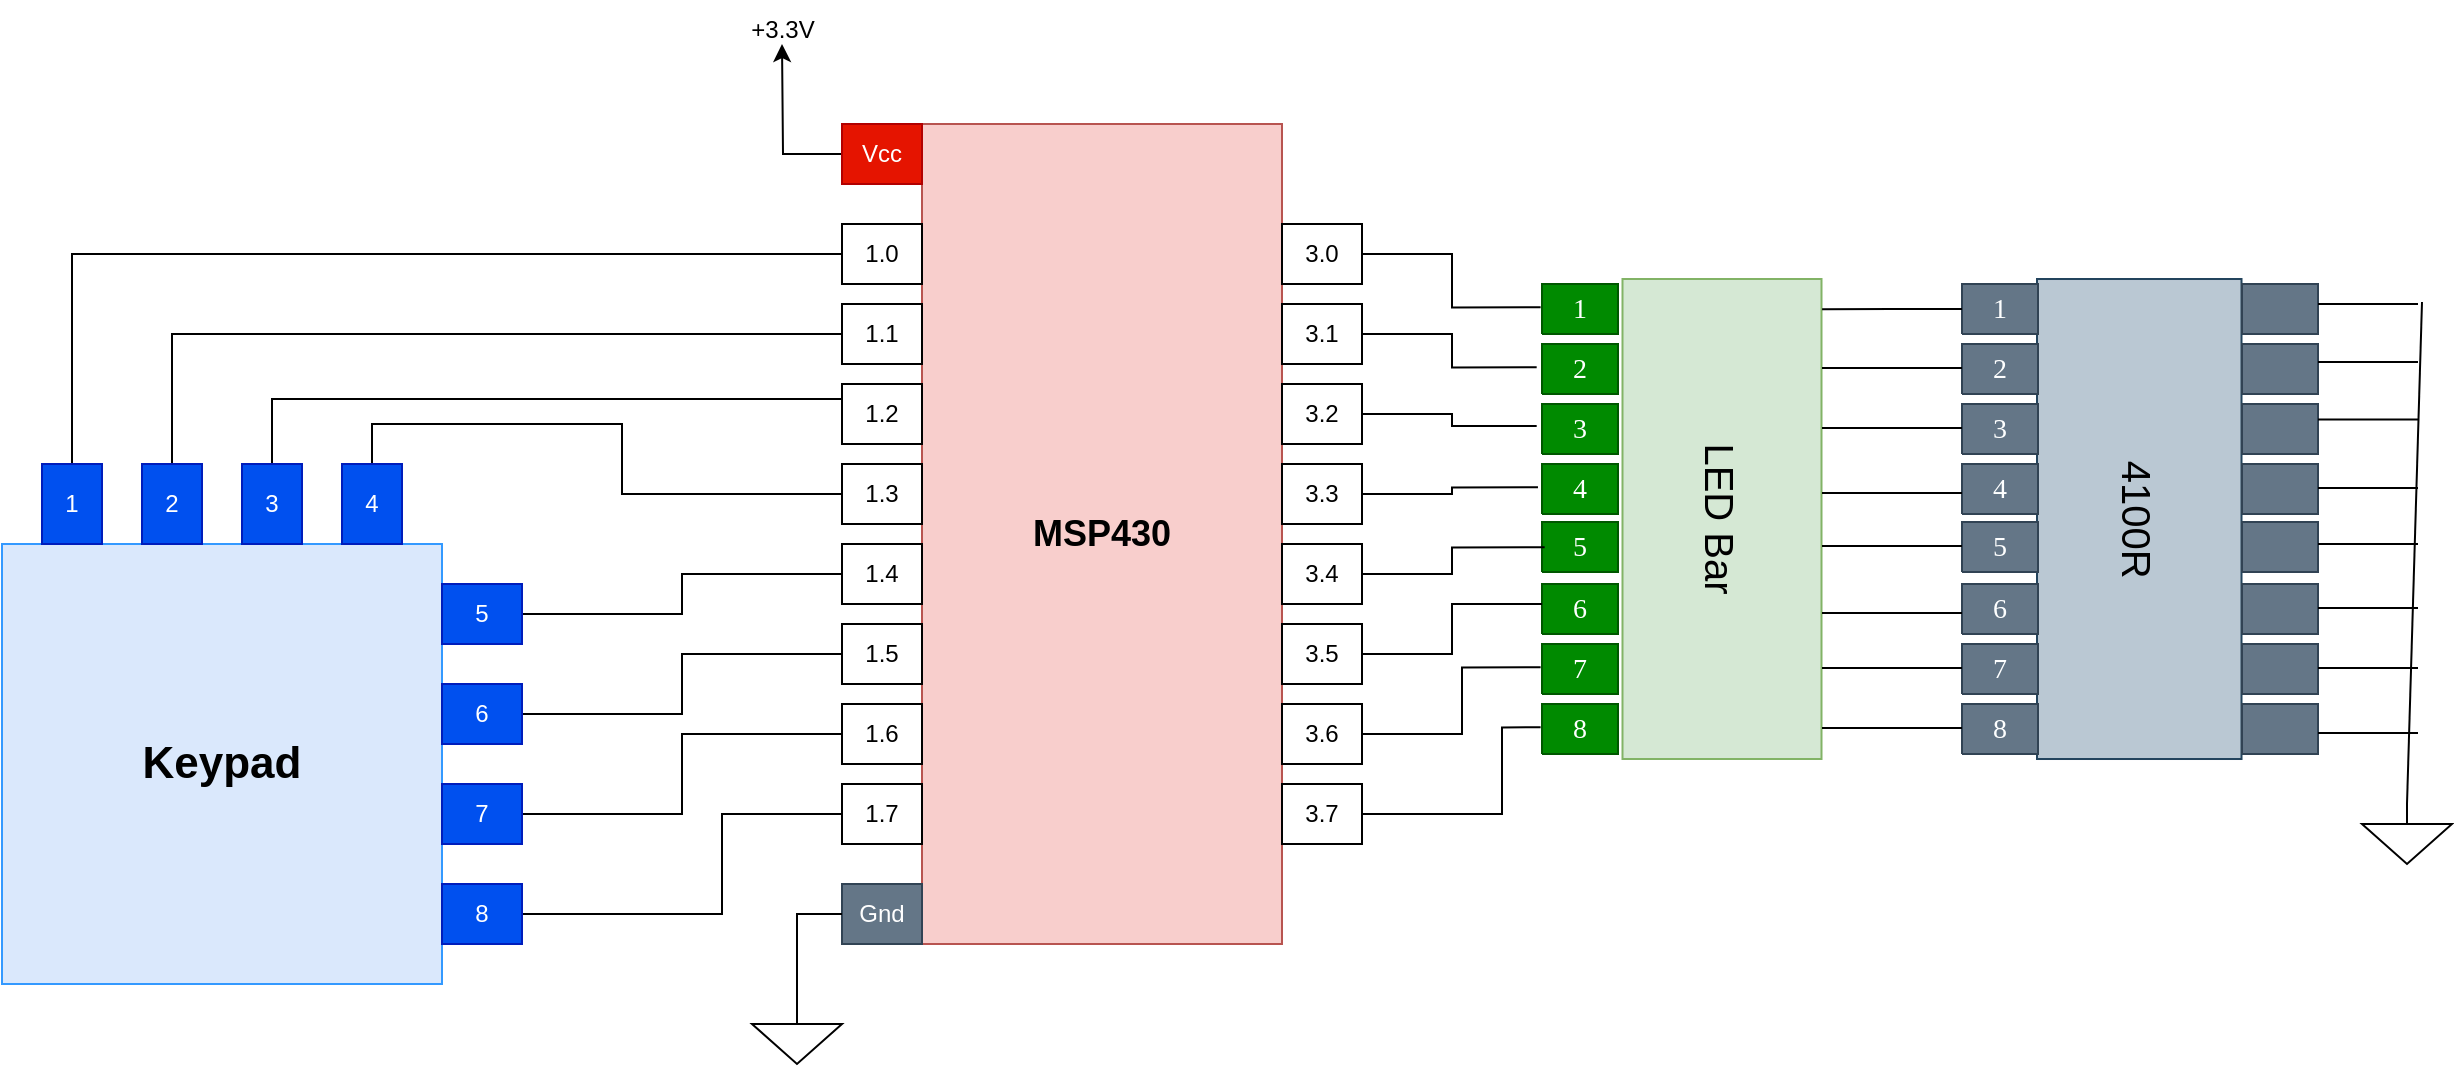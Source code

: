<mxfile version="26.0.9">
  <diagram name="Page-1" id="QamAfJmawHwSrFdFoYTq">
    <mxGraphModel dx="1344" dy="920" grid="1" gridSize="10" guides="1" tooltips="1" connect="1" arrows="1" fold="1" page="1" pageScale="1" pageWidth="850" pageHeight="1100" math="0" shadow="0">
      <root>
        <mxCell id="0" />
        <mxCell id="1" parent="0" />
        <mxCell id="JImb8V-sqcwgQgTmcxid-1" value="&lt;font style=&quot;font-size: 22px;&quot;&gt;&lt;b style=&quot;&quot;&gt;Keypad&lt;/b&gt;&lt;/font&gt;" style="whiteSpace=wrap;html=1;aspect=fixed;fillColor=#dae8fc;strokeColor=#3399FF;" vertex="1" parent="1">
          <mxGeometry x="150" y="360" width="220" height="220" as="geometry" />
        </mxCell>
        <mxCell id="JImb8V-sqcwgQgTmcxid-30" style="edgeStyle=orthogonalEdgeStyle;rounded=0;orthogonalLoop=1;jettySize=auto;html=1;exitX=1;exitY=0.5;exitDx=0;exitDy=0;entryX=0;entryY=0.5;entryDx=0;entryDy=0;endArrow=none;startFill=0;" edge="1" parent="1" source="JImb8V-sqcwgQgTmcxid-2" target="JImb8V-sqcwgQgTmcxid-15">
          <mxGeometry relative="1" as="geometry" />
        </mxCell>
        <mxCell id="JImb8V-sqcwgQgTmcxid-2" value="5" style="rounded=0;whiteSpace=wrap;html=1;fillColor=#0050ef;fontColor=#ffffff;strokeColor=#001DBC;" vertex="1" parent="1">
          <mxGeometry x="370" y="380" width="40" height="30" as="geometry" />
        </mxCell>
        <mxCell id="JImb8V-sqcwgQgTmcxid-31" style="edgeStyle=orthogonalEdgeStyle;rounded=0;orthogonalLoop=1;jettySize=auto;html=1;exitX=1;exitY=0.5;exitDx=0;exitDy=0;entryX=0;entryY=0.5;entryDx=0;entryDy=0;endArrow=none;startFill=0;" edge="1" parent="1" source="JImb8V-sqcwgQgTmcxid-3" target="JImb8V-sqcwgQgTmcxid-22">
          <mxGeometry relative="1" as="geometry" />
        </mxCell>
        <mxCell id="JImb8V-sqcwgQgTmcxid-3" value="6" style="rounded=0;whiteSpace=wrap;html=1;fillColor=#0050ef;fontColor=#ffffff;strokeColor=#001DBC;" vertex="1" parent="1">
          <mxGeometry x="370" y="430" width="40" height="30" as="geometry" />
        </mxCell>
        <mxCell id="JImb8V-sqcwgQgTmcxid-28" style="edgeStyle=orthogonalEdgeStyle;rounded=0;orthogonalLoop=1;jettySize=auto;html=1;exitX=0;exitY=0.5;exitDx=0;exitDy=0;entryX=0;entryY=0.5;entryDx=0;entryDy=0;endArrow=none;startFill=0;" edge="1" parent="1" source="JImb8V-sqcwgQgTmcxid-4" target="JImb8V-sqcwgQgTmcxid-16">
          <mxGeometry relative="1" as="geometry" />
        </mxCell>
        <mxCell id="JImb8V-sqcwgQgTmcxid-4" value="4" style="rounded=0;whiteSpace=wrap;html=1;direction=south;fillColor=#0050ef;fontColor=#ffffff;strokeColor=#001DBC;" vertex="1" parent="1">
          <mxGeometry x="320" y="320" width="30" height="40" as="geometry" />
        </mxCell>
        <mxCell id="JImb8V-sqcwgQgTmcxid-32" style="edgeStyle=orthogonalEdgeStyle;rounded=0;orthogonalLoop=1;jettySize=auto;html=1;exitX=1;exitY=0.5;exitDx=0;exitDy=0;entryX=0;entryY=0.5;entryDx=0;entryDy=0;endArrow=none;startFill=0;" edge="1" parent="1" source="JImb8V-sqcwgQgTmcxid-5" target="JImb8V-sqcwgQgTmcxid-21">
          <mxGeometry relative="1" as="geometry" />
        </mxCell>
        <mxCell id="JImb8V-sqcwgQgTmcxid-5" value="7" style="rounded=0;whiteSpace=wrap;html=1;fillColor=#0050ef;fontColor=#ffffff;strokeColor=#001DBC;" vertex="1" parent="1">
          <mxGeometry x="370" y="480" width="40" height="30" as="geometry" />
        </mxCell>
        <mxCell id="JImb8V-sqcwgQgTmcxid-33" style="edgeStyle=orthogonalEdgeStyle;rounded=0;orthogonalLoop=1;jettySize=auto;html=1;exitX=1;exitY=0.5;exitDx=0;exitDy=0;entryX=0;entryY=0.5;entryDx=0;entryDy=0;endArrow=none;startFill=0;" edge="1" parent="1" source="JImb8V-sqcwgQgTmcxid-6" target="JImb8V-sqcwgQgTmcxid-23">
          <mxGeometry relative="1" as="geometry">
            <Array as="points">
              <mxPoint x="510" y="545" />
              <mxPoint x="510" y="495" />
            </Array>
          </mxGeometry>
        </mxCell>
        <mxCell id="JImb8V-sqcwgQgTmcxid-6" value="8" style="rounded=0;whiteSpace=wrap;html=1;fillColor=#0050ef;fontColor=#ffffff;strokeColor=#001DBC;" vertex="1" parent="1">
          <mxGeometry x="370" y="530" width="40" height="30" as="geometry" />
        </mxCell>
        <mxCell id="JImb8V-sqcwgQgTmcxid-27" style="edgeStyle=orthogonalEdgeStyle;rounded=0;orthogonalLoop=1;jettySize=auto;html=1;exitX=0;exitY=0.5;exitDx=0;exitDy=0;entryX=0;entryY=0.25;entryDx=0;entryDy=0;endArrow=none;startFill=0;" edge="1" parent="1" source="JImb8V-sqcwgQgTmcxid-7" target="JImb8V-sqcwgQgTmcxid-17">
          <mxGeometry relative="1" as="geometry" />
        </mxCell>
        <mxCell id="JImb8V-sqcwgQgTmcxid-7" value="3" style="rounded=0;whiteSpace=wrap;html=1;direction=south;fillColor=#0050ef;fontColor=#ffffff;strokeColor=#001DBC;" vertex="1" parent="1">
          <mxGeometry x="270" y="320" width="30" height="40" as="geometry" />
        </mxCell>
        <mxCell id="JImb8V-sqcwgQgTmcxid-26" style="edgeStyle=orthogonalEdgeStyle;rounded=0;orthogonalLoop=1;jettySize=auto;html=1;exitX=0;exitY=0.5;exitDx=0;exitDy=0;entryX=0;entryY=0.5;entryDx=0;entryDy=0;endArrow=none;startFill=0;" edge="1" parent="1" source="JImb8V-sqcwgQgTmcxid-8" target="JImb8V-sqcwgQgTmcxid-18">
          <mxGeometry relative="1" as="geometry" />
        </mxCell>
        <mxCell id="JImb8V-sqcwgQgTmcxid-8" value="2" style="rounded=0;whiteSpace=wrap;html=1;direction=south;fillColor=#0050ef;fontColor=#ffffff;strokeColor=#001DBC;" vertex="1" parent="1">
          <mxGeometry x="220" y="320" width="30" height="40" as="geometry" />
        </mxCell>
        <mxCell id="JImb8V-sqcwgQgTmcxid-29" style="edgeStyle=orthogonalEdgeStyle;rounded=0;orthogonalLoop=1;jettySize=auto;html=1;exitX=0;exitY=0.5;exitDx=0;exitDy=0;entryX=0;entryY=0.5;entryDx=0;entryDy=0;endArrow=none;startFill=0;" edge="1" parent="1" source="JImb8V-sqcwgQgTmcxid-9" target="JImb8V-sqcwgQgTmcxid-19">
          <mxGeometry relative="1" as="geometry" />
        </mxCell>
        <mxCell id="JImb8V-sqcwgQgTmcxid-9" value="1" style="rounded=0;whiteSpace=wrap;html=1;direction=south;fillColor=#0050ef;fontColor=#ffffff;strokeColor=#001DBC;" vertex="1" parent="1">
          <mxGeometry x="170" y="320" width="30" height="40" as="geometry" />
        </mxCell>
        <mxCell id="JImb8V-sqcwgQgTmcxid-13" value="&lt;font style=&quot;font-size: 18px;&quot;&gt;&lt;b&gt;MSP430&lt;/b&gt;&lt;/font&gt;" style="rounded=0;whiteSpace=wrap;html=1;fillColor=#f8cecc;strokeColor=#b85450;" vertex="1" parent="1">
          <mxGeometry x="610" y="150" width="180" height="410" as="geometry" />
        </mxCell>
        <mxCell id="JImb8V-sqcwgQgTmcxid-36" style="edgeStyle=orthogonalEdgeStyle;rounded=0;orthogonalLoop=1;jettySize=auto;html=1;exitX=0;exitY=0.5;exitDx=0;exitDy=0;" edge="1" parent="1" source="JImb8V-sqcwgQgTmcxid-14">
          <mxGeometry relative="1" as="geometry">
            <mxPoint x="540" y="110" as="targetPoint" />
          </mxGeometry>
        </mxCell>
        <mxCell id="JImb8V-sqcwgQgTmcxid-14" value="Vcc" style="rounded=0;whiteSpace=wrap;html=1;strokeColor=#B20000;fillColor=#e51400;fontColor=#ffffff;" vertex="1" parent="1">
          <mxGeometry x="570" y="150" width="40" height="30" as="geometry" />
        </mxCell>
        <mxCell id="JImb8V-sqcwgQgTmcxid-15" value="1.4" style="rounded=0;whiteSpace=wrap;html=1;" vertex="1" parent="1">
          <mxGeometry x="570" y="360" width="40" height="30" as="geometry" />
        </mxCell>
        <mxCell id="JImb8V-sqcwgQgTmcxid-16" value="1.3" style="rounded=0;whiteSpace=wrap;html=1;" vertex="1" parent="1">
          <mxGeometry x="570" y="320" width="40" height="30" as="geometry" />
        </mxCell>
        <mxCell id="JImb8V-sqcwgQgTmcxid-17" value="1.2" style="rounded=0;whiteSpace=wrap;html=1;" vertex="1" parent="1">
          <mxGeometry x="570" y="280" width="40" height="30" as="geometry" />
        </mxCell>
        <mxCell id="JImb8V-sqcwgQgTmcxid-18" value="1.1" style="rounded=0;whiteSpace=wrap;html=1;" vertex="1" parent="1">
          <mxGeometry x="570" y="240" width="40" height="30" as="geometry" />
        </mxCell>
        <mxCell id="JImb8V-sqcwgQgTmcxid-19" value="1.0" style="rounded=0;whiteSpace=wrap;html=1;" vertex="1" parent="1">
          <mxGeometry x="570" y="200" width="40" height="30" as="geometry" />
        </mxCell>
        <mxCell id="JImb8V-sqcwgQgTmcxid-21" value="1.6" style="rounded=0;whiteSpace=wrap;html=1;" vertex="1" parent="1">
          <mxGeometry x="570" y="440" width="40" height="30" as="geometry" />
        </mxCell>
        <mxCell id="JImb8V-sqcwgQgTmcxid-22" value="1.5" style="rounded=0;whiteSpace=wrap;html=1;" vertex="1" parent="1">
          <mxGeometry x="570" y="400" width="40" height="30" as="geometry" />
        </mxCell>
        <mxCell id="JImb8V-sqcwgQgTmcxid-23" value="1.7" style="rounded=0;whiteSpace=wrap;html=1;" vertex="1" parent="1">
          <mxGeometry x="570" y="480" width="40" height="30" as="geometry" />
        </mxCell>
        <mxCell id="JImb8V-sqcwgQgTmcxid-24" value="Gnd" style="rounded=0;whiteSpace=wrap;html=1;fillColor=#647687;fontColor=#ffffff;strokeColor=#314354;" vertex="1" parent="1">
          <mxGeometry x="570" y="530" width="40" height="30" as="geometry" />
        </mxCell>
        <mxCell id="JImb8V-sqcwgQgTmcxid-35" style="edgeStyle=orthogonalEdgeStyle;rounded=0;orthogonalLoop=1;jettySize=auto;html=1;exitX=0.5;exitY=0;exitDx=0;exitDy=0;exitPerimeter=0;entryX=0;entryY=0.5;entryDx=0;entryDy=0;endArrow=none;startFill=0;" edge="1" parent="1" source="JImb8V-sqcwgQgTmcxid-34" target="JImb8V-sqcwgQgTmcxid-24">
          <mxGeometry relative="1" as="geometry" />
        </mxCell>
        <mxCell id="JImb8V-sqcwgQgTmcxid-34" value="" style="pointerEvents=1;verticalLabelPosition=bottom;shadow=0;dashed=0;align=center;html=1;verticalAlign=top;shape=mxgraph.electrical.signal_sources.signal_ground;" vertex="1" parent="1">
          <mxGeometry x="525" y="590" width="45" height="30" as="geometry" />
        </mxCell>
        <mxCell id="JImb8V-sqcwgQgTmcxid-37" value="+3.3V" style="text;html=1;align=center;verticalAlign=middle;resizable=0;points=[];autosize=1;strokeColor=none;fillColor=none;" vertex="1" parent="1">
          <mxGeometry x="510" y="88" width="60" height="30" as="geometry" />
        </mxCell>
        <mxCell id="JImb8V-sqcwgQgTmcxid-44" value="3.7" style="rounded=0;whiteSpace=wrap;html=1;" vertex="1" parent="1">
          <mxGeometry x="790" y="480" width="40" height="30" as="geometry" />
        </mxCell>
        <mxCell id="JImb8V-sqcwgQgTmcxid-45" value="3.6" style="rounded=0;whiteSpace=wrap;html=1;" vertex="1" parent="1">
          <mxGeometry x="790" y="440" width="40" height="30" as="geometry" />
        </mxCell>
        <mxCell id="JImb8V-sqcwgQgTmcxid-46" value="3.5" style="rounded=0;whiteSpace=wrap;html=1;" vertex="1" parent="1">
          <mxGeometry x="790" y="400" width="40" height="30" as="geometry" />
        </mxCell>
        <mxCell id="JImb8V-sqcwgQgTmcxid-47" value="3.4" style="rounded=0;whiteSpace=wrap;html=1;" vertex="1" parent="1">
          <mxGeometry x="790" y="360" width="40" height="30" as="geometry" />
        </mxCell>
        <mxCell id="JImb8V-sqcwgQgTmcxid-48" value="3.3" style="rounded=0;whiteSpace=wrap;html=1;" vertex="1" parent="1">
          <mxGeometry x="790" y="320" width="40" height="30" as="geometry" />
        </mxCell>
        <mxCell id="JImb8V-sqcwgQgTmcxid-49" value="3.2" style="rounded=0;whiteSpace=wrap;html=1;" vertex="1" parent="1">
          <mxGeometry x="790" y="280" width="40" height="30" as="geometry" />
        </mxCell>
        <mxCell id="JImb8V-sqcwgQgTmcxid-50" value="3.1" style="rounded=0;whiteSpace=wrap;html=1;" vertex="1" parent="1">
          <mxGeometry x="790" y="240" width="40" height="30" as="geometry" />
        </mxCell>
        <mxCell id="JImb8V-sqcwgQgTmcxid-51" value="3.0" style="rounded=0;whiteSpace=wrap;html=1;" vertex="1" parent="1">
          <mxGeometry x="790" y="200" width="40" height="30" as="geometry" />
        </mxCell>
        <mxCell id="JImb8V-sqcwgQgTmcxid-53" value="&lt;font style=&quot;font-size: 20px&quot;&gt;LED Bar&lt;/font&gt;" style="rounded=0;whiteSpace=wrap;html=1;rotation=90;fillColor=#d5e8d4;strokeColor=#82b366;" vertex="1" parent="1">
          <mxGeometry x="890" y="297.75" width="240" height="99.5" as="geometry" />
        </mxCell>
        <mxCell id="JImb8V-sqcwgQgTmcxid-54" value="&lt;font style=&quot;font-size: 14px ; font-family: &amp;#34;calibri&amp;#34; ; color: #feffff ; direction: ltr ; letter-spacing: 0px ; line-height: 120% ; opacity: 1&quot;&gt;1&lt;br&gt;&lt;/font&gt;" style="verticalAlign=middle;align=center;vsdxID=5;fillColor=#008a00;shape=stencil(nZBLDoAgDERP0z3SIyjew0SURgSD+Lu9kMZoXLhwN9O+tukAlrNpJg1SzDH4QW/URgNYgZTkjA4UkwJUgGXng+6DX1zLfmoymdXo17xh5zmRJ6Q42BWCfc2oJfdAr+Yv+AP9Cb7OJ3H/2JG1HNGz/84klThPVCc=);strokeColor=#005700;labelBackgroundColor=none;rounded=0;html=1;whiteSpace=wrap;fontColor=#ffffff;" vertex="1" parent="1">
          <mxGeometry x="920" y="230" width="38" height="25" as="geometry" />
        </mxCell>
        <mxCell id="JImb8V-sqcwgQgTmcxid-55" value="&lt;font style=&quot;font-size: 14px ; font-family: &amp;#34;calibri&amp;#34; ; color: #feffff ; direction: ltr ; letter-spacing: 0px ; line-height: 120% ; opacity: 1&quot;&gt;2&lt;br&gt;&lt;/font&gt;" style="verticalAlign=middle;align=center;vsdxID=8;fillColor=#008a00;shape=stencil(nZBLDoAgDERP0z3SIyjew0SURgSD+Lu9kMZoXLhwN9O+tukAlrNpJg1SzDH4QW/URgNYgZTkjA4UkwJUgGXng+6DX1zLfmoymdXo17xh5zmRJ6Q42BWCfc2oJfdAr+Yv+AP9Cb7OJ3H/2JG1HNGz/84klThPVCc=);strokeColor=#005700;labelBackgroundColor=none;rounded=0;html=1;whiteSpace=wrap;fontColor=#ffffff;" vertex="1" parent="1">
          <mxGeometry x="920" y="260" width="38" height="25" as="geometry" />
        </mxCell>
        <mxCell id="JImb8V-sqcwgQgTmcxid-56" value="&lt;font style=&quot;font-size: 14px ; font-family: &amp;#34;calibri&amp;#34; ; color: #feffff ; direction: ltr ; letter-spacing: 0px ; line-height: 120% ; opacity: 1&quot;&gt;3&lt;br&gt;&lt;/font&gt;" style="verticalAlign=middle;align=center;vsdxID=8;fillColor=#008a00;shape=stencil(nZBLDoAgDERP0z3SIyjew0SURgSD+Lu9kMZoXLhwN9O+tukAlrNpJg1SzDH4QW/URgNYgZTkjA4UkwJUgGXng+6DX1zLfmoymdXo17xh5zmRJ6Q42BWCfc2oJfdAr+Yv+AP9Cb7OJ3H/2JG1HNGz/84klThPVCc=);strokeColor=#005700;labelBackgroundColor=none;rounded=0;html=1;whiteSpace=wrap;fontColor=#ffffff;" vertex="1" parent="1">
          <mxGeometry x="920" y="290" width="38" height="25" as="geometry" />
        </mxCell>
        <mxCell id="JImb8V-sqcwgQgTmcxid-57" value="&lt;font style=&quot;font-size: 14px ; font-family: &amp;#34;calibri&amp;#34; ; color: #feffff ; direction: ltr ; letter-spacing: 0px ; line-height: 120% ; opacity: 1&quot;&gt;4&lt;br&gt;&lt;/font&gt;" style="verticalAlign=middle;align=center;vsdxID=8;fillColor=#008a00;shape=stencil(nZBLDoAgDERP0z3SIyjew0SURgSD+Lu9kMZoXLhwN9O+tukAlrNpJg1SzDH4QW/URgNYgZTkjA4UkwJUgGXng+6DX1zLfmoymdXo17xh5zmRJ6Q42BWCfc2oJfdAr+Yv+AP9Cb7OJ3H/2JG1HNGz/84klThPVCc=);strokeColor=#005700;labelBackgroundColor=none;rounded=0;html=1;whiteSpace=wrap;fontColor=#ffffff;" vertex="1" parent="1">
          <mxGeometry x="920" y="320" width="38" height="25" as="geometry" />
        </mxCell>
        <mxCell id="JImb8V-sqcwgQgTmcxid-58" value="&lt;font style=&quot;font-size: 14px ; font-family: &amp;#34;calibri&amp;#34; ; color: #feffff ; direction: ltr ; letter-spacing: 0px ; line-height: 120% ; opacity: 1&quot;&gt;5&lt;br&gt;&lt;/font&gt;" style="verticalAlign=middle;align=center;vsdxID=8;fillColor=#008a00;shape=stencil(nZBLDoAgDERP0z3SIyjew0SURgSD+Lu9kMZoXLhwN9O+tukAlrNpJg1SzDH4QW/URgNYgZTkjA4UkwJUgGXng+6DX1zLfmoymdXo17xh5zmRJ6Q42BWCfc2oJfdAr+Yv+AP9Cb7OJ3H/2JG1HNGz/84klThPVCc=);strokeColor=#005700;labelBackgroundColor=none;rounded=0;html=1;whiteSpace=wrap;fontColor=#ffffff;" vertex="1" parent="1">
          <mxGeometry x="920" y="349" width="38" height="25" as="geometry" />
        </mxCell>
        <mxCell id="JImb8V-sqcwgQgTmcxid-59" value="&lt;font style=&quot;font-size: 14px ; font-family: &amp;#34;calibri&amp;#34; ; color: #feffff ; direction: ltr ; letter-spacing: 0px ; line-height: 120% ; opacity: 1&quot;&gt;6&lt;br&gt;&lt;/font&gt;" style="verticalAlign=middle;align=center;vsdxID=8;fillColor=#008a00;shape=stencil(nZBLDoAgDERP0z3SIyjew0SURgSD+Lu9kMZoXLhwN9O+tukAlrNpJg1SzDH4QW/URgNYgZTkjA4UkwJUgGXng+6DX1zLfmoymdXo17xh5zmRJ6Q42BWCfc2oJfdAr+Yv+AP9Cb7OJ3H/2JG1HNGz/84klThPVCc=);strokeColor=#005700;labelBackgroundColor=none;rounded=0;html=1;whiteSpace=wrap;fontColor=#ffffff;" vertex="1" parent="1">
          <mxGeometry x="920" y="380" width="38" height="25" as="geometry" />
        </mxCell>
        <mxCell id="JImb8V-sqcwgQgTmcxid-60" value="&lt;font style=&quot;font-size: 14px ; font-family: &amp;#34;calibri&amp;#34; ; color: #feffff ; direction: ltr ; letter-spacing: 0px ; line-height: 120% ; opacity: 1&quot;&gt;7&lt;br&gt;&lt;/font&gt;" style="verticalAlign=middle;align=center;vsdxID=8;fillColor=#008a00;shape=stencil(nZBLDoAgDERP0z3SIyjew0SURgSD+Lu9kMZoXLhwN9O+tukAlrNpJg1SzDH4QW/URgNYgZTkjA4UkwJUgGXng+6DX1zLfmoymdXo17xh5zmRJ6Q42BWCfc2oJfdAr+Yv+AP9Cb7OJ3H/2JG1HNGz/84klThPVCc=);strokeColor=#005700;labelBackgroundColor=none;rounded=0;html=1;whiteSpace=wrap;fontColor=#ffffff;" vertex="1" parent="1">
          <mxGeometry x="920" y="410" width="38" height="25" as="geometry" />
        </mxCell>
        <mxCell id="JImb8V-sqcwgQgTmcxid-61" value="&lt;font style=&quot;font-size: 14px ; font-family: &amp;#34;calibri&amp;#34; ; color: #feffff ; direction: ltr ; letter-spacing: 0px ; line-height: 120% ; opacity: 1&quot;&gt;8&lt;br&gt;&lt;/font&gt;" style="verticalAlign=middle;align=center;vsdxID=8;fillColor=#008a00;shape=stencil(nZBLDoAgDERP0z3SIyjew0SURgSD+Lu9kMZoXLhwN9O+tukAlrNpJg1SzDH4QW/URgNYgZTkjA4UkwJUgGXng+6DX1zLfmoymdXo17xh5zmRJ6Q42BWCfc2oJfdAr+Yv+AP9Cb7OJ3H/2JG1HNGz/84klThPVCc=);strokeColor=#005700;labelBackgroundColor=none;rounded=0;html=1;whiteSpace=wrap;fontColor=#ffffff;" vertex="1" parent="1">
          <mxGeometry x="920" y="440" width="38" height="25" as="geometry" />
        </mxCell>
        <mxCell id="JImb8V-sqcwgQgTmcxid-62" style="edgeStyle=orthogonalEdgeStyle;rounded=0;orthogonalLoop=1;jettySize=auto;html=1;exitX=1;exitY=0.5;exitDx=0;exitDy=0;entryX=-0.018;entryY=0.467;entryDx=0;entryDy=0;entryPerimeter=0;endArrow=none;startFill=0;" edge="1" parent="1" source="JImb8V-sqcwgQgTmcxid-51" target="JImb8V-sqcwgQgTmcxid-54">
          <mxGeometry relative="1" as="geometry" />
        </mxCell>
        <mxCell id="JImb8V-sqcwgQgTmcxid-63" style="edgeStyle=orthogonalEdgeStyle;rounded=0;orthogonalLoop=1;jettySize=auto;html=1;exitX=1;exitY=0.5;exitDx=0;exitDy=0;entryX=-0.07;entryY=0.467;entryDx=0;entryDy=0;entryPerimeter=0;endArrow=none;startFill=0;" edge="1" parent="1" source="JImb8V-sqcwgQgTmcxid-50" target="JImb8V-sqcwgQgTmcxid-55">
          <mxGeometry relative="1" as="geometry" />
        </mxCell>
        <mxCell id="JImb8V-sqcwgQgTmcxid-64" style="edgeStyle=orthogonalEdgeStyle;rounded=0;orthogonalLoop=1;jettySize=auto;html=1;exitX=1;exitY=0.5;exitDx=0;exitDy=0;entryX=-0.07;entryY=0.44;entryDx=0;entryDy=0;entryPerimeter=0;endArrow=none;startFill=0;" edge="1" parent="1" source="JImb8V-sqcwgQgTmcxid-49" target="JImb8V-sqcwgQgTmcxid-56">
          <mxGeometry relative="1" as="geometry" />
        </mxCell>
        <mxCell id="JImb8V-sqcwgQgTmcxid-65" style="edgeStyle=orthogonalEdgeStyle;rounded=0;orthogonalLoop=1;jettySize=auto;html=1;entryX=-0.053;entryY=0.467;entryDx=0;entryDy=0;entryPerimeter=0;endArrow=none;startFill=0;" edge="1" parent="1" source="JImb8V-sqcwgQgTmcxid-48" target="JImb8V-sqcwgQgTmcxid-57">
          <mxGeometry relative="1" as="geometry" />
        </mxCell>
        <mxCell id="JImb8V-sqcwgQgTmcxid-66" style="edgeStyle=orthogonalEdgeStyle;rounded=0;orthogonalLoop=1;jettySize=auto;html=1;entryX=0.035;entryY=0.507;entryDx=0;entryDy=0;entryPerimeter=0;endArrow=none;startFill=0;" edge="1" parent="1" source="JImb8V-sqcwgQgTmcxid-47" target="JImb8V-sqcwgQgTmcxid-58">
          <mxGeometry relative="1" as="geometry" />
        </mxCell>
        <mxCell id="JImb8V-sqcwgQgTmcxid-67" style="edgeStyle=orthogonalEdgeStyle;rounded=0;orthogonalLoop=1;jettySize=auto;html=1;exitX=1;exitY=0.5;exitDx=0;exitDy=0;entryX=0;entryY=0.4;entryDx=0;entryDy=0;entryPerimeter=0;endArrow=none;startFill=0;" edge="1" parent="1" source="JImb8V-sqcwgQgTmcxid-46" target="JImb8V-sqcwgQgTmcxid-59">
          <mxGeometry relative="1" as="geometry" />
        </mxCell>
        <mxCell id="JImb8V-sqcwgQgTmcxid-68" style="edgeStyle=orthogonalEdgeStyle;rounded=0;orthogonalLoop=1;jettySize=auto;html=1;entryX=-0.018;entryY=0.467;entryDx=0;entryDy=0;entryPerimeter=0;endArrow=none;startFill=0;" edge="1" parent="1" source="JImb8V-sqcwgQgTmcxid-45" target="JImb8V-sqcwgQgTmcxid-60">
          <mxGeometry relative="1" as="geometry">
            <Array as="points">
              <mxPoint x="880" y="455" />
              <mxPoint x="880" y="422" />
            </Array>
          </mxGeometry>
        </mxCell>
        <mxCell id="JImb8V-sqcwgQgTmcxid-69" style="edgeStyle=orthogonalEdgeStyle;rounded=0;orthogonalLoop=1;jettySize=auto;html=1;entryX=-0.018;entryY=0.467;entryDx=0;entryDy=0;entryPerimeter=0;endArrow=none;startFill=0;" edge="1" parent="1" source="JImb8V-sqcwgQgTmcxid-44" target="JImb8V-sqcwgQgTmcxid-61">
          <mxGeometry relative="1" as="geometry">
            <Array as="points">
              <mxPoint x="900" y="495" />
              <mxPoint x="900" y="452" />
            </Array>
          </mxGeometry>
        </mxCell>
        <mxCell id="JImb8V-sqcwgQgTmcxid-70" value="&lt;font style=&quot;font-size: 20px&quot;&gt;4100R&lt;/font&gt;" style="rounded=0;whiteSpace=wrap;html=1;rotation=90;fillColor=#bac8d3;strokeColor=#23445d;" vertex="1" parent="1">
          <mxGeometry x="1098.63" y="296.38" width="240" height="102.25" as="geometry" />
        </mxCell>
        <mxCell id="JImb8V-sqcwgQgTmcxid-71" value="&lt;font style=&quot;font-size: 14px ; font-family: &amp;#34;calibri&amp;#34; ; color: #feffff ; direction: ltr ; letter-spacing: 0px ; line-height: 120% ; opacity: 1&quot;&gt;1&lt;br&gt;&lt;/font&gt;" style="verticalAlign=middle;align=center;vsdxID=5;fillColor=#647687;shape=stencil(nZBLDoAgDERP0z3SIyjew0SURgSD+Lu9kMZoXLhwN9O+tukAlrNpJg1SzDH4QW/URgNYgZTkjA4UkwJUgGXng+6DX1zLfmoymdXo17xh5zmRJ6Q42BWCfc2oJfdAr+Yv+AP9Cb7OJ3H/2JG1HNGz/84klThPVCc=);strokeColor=#314354;labelBackgroundColor=none;rounded=0;html=1;whiteSpace=wrap;fontColor=#ffffff;" vertex="1" parent="1">
          <mxGeometry x="1130" y="230" width="38" height="25" as="geometry" />
        </mxCell>
        <mxCell id="JImb8V-sqcwgQgTmcxid-72" value="&lt;font style=&quot;font-size: 14px ; font-family: &amp;#34;calibri&amp;#34; ; color: #feffff ; direction: ltr ; letter-spacing: 0px ; line-height: 120% ; opacity: 1&quot;&gt;2&lt;br&gt;&lt;/font&gt;" style="verticalAlign=middle;align=center;vsdxID=8;fillColor=#647687;shape=stencil(nZBLDoAgDERP0z3SIyjew0SURgSD+Lu9kMZoXLhwN9O+tukAlrNpJg1SzDH4QW/URgNYgZTkjA4UkwJUgGXng+6DX1zLfmoymdXo17xh5zmRJ6Q42BWCfc2oJfdAr+Yv+AP9Cb7OJ3H/2JG1HNGz/84klThPVCc=);strokeColor=#314354;labelBackgroundColor=none;rounded=0;html=1;whiteSpace=wrap;fontColor=#ffffff;" vertex="1" parent="1">
          <mxGeometry x="1130" y="260" width="38" height="25" as="geometry" />
        </mxCell>
        <mxCell id="JImb8V-sqcwgQgTmcxid-73" value="&lt;font style=&quot;font-size: 14px ; font-family: &amp;#34;calibri&amp;#34; ; color: #feffff ; direction: ltr ; letter-spacing: 0px ; line-height: 120% ; opacity: 1&quot;&gt;3&lt;br&gt;&lt;/font&gt;" style="verticalAlign=middle;align=center;vsdxID=8;fillColor=#647687;shape=stencil(nZBLDoAgDERP0z3SIyjew0SURgSD+Lu9kMZoXLhwN9O+tukAlrNpJg1SzDH4QW/URgNYgZTkjA4UkwJUgGXng+6DX1zLfmoymdXo17xh5zmRJ6Q42BWCfc2oJfdAr+Yv+AP9Cb7OJ3H/2JG1HNGz/84klThPVCc=);strokeColor=#314354;labelBackgroundColor=none;rounded=0;html=1;whiteSpace=wrap;fontColor=#ffffff;" vertex="1" parent="1">
          <mxGeometry x="1130" y="290" width="38" height="25" as="geometry" />
        </mxCell>
        <mxCell id="JImb8V-sqcwgQgTmcxid-74" value="&lt;font style=&quot;font-size: 14px ; font-family: &amp;#34;calibri&amp;#34; ; color: #feffff ; direction: ltr ; letter-spacing: 0px ; line-height: 120% ; opacity: 1&quot;&gt;4&lt;br&gt;&lt;/font&gt;" style="verticalAlign=middle;align=center;vsdxID=8;fillColor=#647687;shape=stencil(nZBLDoAgDERP0z3SIyjew0SURgSD+Lu9kMZoXLhwN9O+tukAlrNpJg1SzDH4QW/URgNYgZTkjA4UkwJUgGXng+6DX1zLfmoymdXo17xh5zmRJ6Q42BWCfc2oJfdAr+Yv+AP9Cb7OJ3H/2JG1HNGz/84klThPVCc=);strokeColor=#314354;labelBackgroundColor=none;rounded=0;html=1;whiteSpace=wrap;fontColor=#ffffff;" vertex="1" parent="1">
          <mxGeometry x="1130" y="320" width="38" height="25" as="geometry" />
        </mxCell>
        <mxCell id="JImb8V-sqcwgQgTmcxid-75" value="&lt;font style=&quot;font-size: 14px ; font-family: &amp;#34;calibri&amp;#34; ; color: #feffff ; direction: ltr ; letter-spacing: 0px ; line-height: 120% ; opacity: 1&quot;&gt;5&lt;br&gt;&lt;/font&gt;" style="verticalAlign=middle;align=center;vsdxID=8;fillColor=#647687;shape=stencil(nZBLDoAgDERP0z3SIyjew0SURgSD+Lu9kMZoXLhwN9O+tukAlrNpJg1SzDH4QW/URgNYgZTkjA4UkwJUgGXng+6DX1zLfmoymdXo17xh5zmRJ6Q42BWCfc2oJfdAr+Yv+AP9Cb7OJ3H/2JG1HNGz/84klThPVCc=);strokeColor=#314354;labelBackgroundColor=none;rounded=0;html=1;whiteSpace=wrap;fontColor=#ffffff;" vertex="1" parent="1">
          <mxGeometry x="1130" y="349" width="38" height="25" as="geometry" />
        </mxCell>
        <mxCell id="JImb8V-sqcwgQgTmcxid-76" value="&lt;font style=&quot;font-size: 14px ; font-family: &amp;#34;calibri&amp;#34; ; color: #feffff ; direction: ltr ; letter-spacing: 0px ; line-height: 120% ; opacity: 1&quot;&gt;6&lt;br&gt;&lt;/font&gt;" style="verticalAlign=middle;align=center;vsdxID=8;fillColor=#647687;shape=stencil(nZBLDoAgDERP0z3SIyjew0SURgSD+Lu9kMZoXLhwN9O+tukAlrNpJg1SzDH4QW/URgNYgZTkjA4UkwJUgGXng+6DX1zLfmoymdXo17xh5zmRJ6Q42BWCfc2oJfdAr+Yv+AP9Cb7OJ3H/2JG1HNGz/84klThPVCc=);strokeColor=#314354;labelBackgroundColor=none;rounded=0;html=1;whiteSpace=wrap;fontColor=#ffffff;" vertex="1" parent="1">
          <mxGeometry x="1130" y="380" width="38" height="25" as="geometry" />
        </mxCell>
        <mxCell id="JImb8V-sqcwgQgTmcxid-77" value="&lt;font style=&quot;font-size: 14px ; font-family: &amp;#34;calibri&amp;#34; ; color: #feffff ; direction: ltr ; letter-spacing: 0px ; line-height: 120% ; opacity: 1&quot;&gt;7&lt;br&gt;&lt;/font&gt;" style="verticalAlign=middle;align=center;vsdxID=8;fillColor=#647687;shape=stencil(nZBLDoAgDERP0z3SIyjew0SURgSD+Lu9kMZoXLhwN9O+tukAlrNpJg1SzDH4QW/URgNYgZTkjA4UkwJUgGXng+6DX1zLfmoymdXo17xh5zmRJ6Q42BWCfc2oJfdAr+Yv+AP9Cb7OJ3H/2JG1HNGz/84klThPVCc=);strokeColor=#314354;labelBackgroundColor=none;rounded=0;html=1;whiteSpace=wrap;fontColor=#ffffff;" vertex="1" parent="1">
          <mxGeometry x="1130" y="410" width="38" height="25" as="geometry" />
        </mxCell>
        <mxCell id="JImb8V-sqcwgQgTmcxid-78" value="&lt;font style=&quot;font-size: 14px ; font-family: &amp;#34;calibri&amp;#34; ; color: #feffff ; direction: ltr ; letter-spacing: 0px ; line-height: 120% ; opacity: 1&quot;&gt;8&lt;br&gt;&lt;/font&gt;" style="verticalAlign=middle;align=center;vsdxID=8;fillColor=#647687;shape=stencil(nZBLDoAgDERP0z3SIyjew0SURgSD+Lu9kMZoXLhwN9O+tukAlrNpJg1SzDH4QW/URgNYgZTkjA4UkwJUgGXng+6DX1zLfmoymdXo17xh5zmRJ6Q42BWCfc2oJfdAr+Yv+AP9Cb7OJ3H/2JG1HNGz/84klThPVCc=);strokeColor=#314354;labelBackgroundColor=none;rounded=0;html=1;whiteSpace=wrap;fontColor=#ffffff;" vertex="1" parent="1">
          <mxGeometry x="1130" y="440" width="38" height="25" as="geometry" />
        </mxCell>
        <mxCell id="JImb8V-sqcwgQgTmcxid-79" style="edgeStyle=orthogonalEdgeStyle;rounded=0;orthogonalLoop=1;jettySize=auto;html=1;entryX=0.063;entryY=-0.003;entryDx=0;entryDy=0;entryPerimeter=0;endArrow=none;startFill=0;" edge="1" parent="1" source="JImb8V-sqcwgQgTmcxid-71" target="JImb8V-sqcwgQgTmcxid-53">
          <mxGeometry relative="1" as="geometry" />
        </mxCell>
        <mxCell id="JImb8V-sqcwgQgTmcxid-80" style="edgeStyle=orthogonalEdgeStyle;rounded=0;orthogonalLoop=1;jettySize=auto;html=1;entryX=0.063;entryY=-0.003;entryDx=0;entryDy=0;entryPerimeter=0;endArrow=none;startFill=0;" edge="1" parent="1">
          <mxGeometry relative="1" as="geometry">
            <mxPoint x="1130" y="452" as="sourcePoint" />
            <mxPoint x="1060" y="452" as="targetPoint" />
          </mxGeometry>
        </mxCell>
        <mxCell id="JImb8V-sqcwgQgTmcxid-88" style="edgeStyle=orthogonalEdgeStyle;rounded=0;orthogonalLoop=1;jettySize=auto;html=1;entryX=0.063;entryY=-0.003;entryDx=0;entryDy=0;entryPerimeter=0;endArrow=none;startFill=0;" edge="1" parent="1">
          <mxGeometry relative="1" as="geometry">
            <mxPoint x="1130" y="302" as="sourcePoint" />
            <mxPoint x="1060" y="302" as="targetPoint" />
          </mxGeometry>
        </mxCell>
        <mxCell id="JImb8V-sqcwgQgTmcxid-89" style="edgeStyle=orthogonalEdgeStyle;rounded=0;orthogonalLoop=1;jettySize=auto;html=1;entryX=0.063;entryY=-0.003;entryDx=0;entryDy=0;entryPerimeter=0;endArrow=none;startFill=0;" edge="1" parent="1">
          <mxGeometry relative="1" as="geometry">
            <mxPoint x="1130" y="272" as="sourcePoint" />
            <mxPoint x="1060" y="272" as="targetPoint" />
          </mxGeometry>
        </mxCell>
        <mxCell id="JImb8V-sqcwgQgTmcxid-90" style="edgeStyle=orthogonalEdgeStyle;rounded=0;orthogonalLoop=1;jettySize=auto;html=1;entryX=0.063;entryY=-0.003;entryDx=0;entryDy=0;entryPerimeter=0;endArrow=none;startFill=0;" edge="1" parent="1">
          <mxGeometry relative="1" as="geometry">
            <mxPoint x="1130" y="334.5" as="sourcePoint" />
            <mxPoint x="1060" y="334.5" as="targetPoint" />
          </mxGeometry>
        </mxCell>
        <mxCell id="JImb8V-sqcwgQgTmcxid-91" style="edgeStyle=orthogonalEdgeStyle;rounded=0;orthogonalLoop=1;jettySize=auto;html=1;entryX=0.063;entryY=-0.003;entryDx=0;entryDy=0;entryPerimeter=0;endArrow=none;startFill=0;" edge="1" parent="1">
          <mxGeometry relative="1" as="geometry">
            <mxPoint x="1130" y="361" as="sourcePoint" />
            <mxPoint x="1060" y="361" as="targetPoint" />
          </mxGeometry>
        </mxCell>
        <mxCell id="JImb8V-sqcwgQgTmcxid-92" style="edgeStyle=orthogonalEdgeStyle;rounded=0;orthogonalLoop=1;jettySize=auto;html=1;entryX=0.063;entryY=-0.003;entryDx=0;entryDy=0;entryPerimeter=0;endArrow=none;startFill=0;" edge="1" parent="1">
          <mxGeometry relative="1" as="geometry">
            <mxPoint x="1130" y="394.5" as="sourcePoint" />
            <mxPoint x="1060" y="394.5" as="targetPoint" />
          </mxGeometry>
        </mxCell>
        <mxCell id="JImb8V-sqcwgQgTmcxid-93" style="edgeStyle=orthogonalEdgeStyle;rounded=0;orthogonalLoop=1;jettySize=auto;html=1;entryX=0.063;entryY=-0.003;entryDx=0;entryDy=0;entryPerimeter=0;endArrow=none;startFill=0;" edge="1" parent="1">
          <mxGeometry relative="1" as="geometry">
            <mxPoint x="1130" y="422" as="sourcePoint" />
            <mxPoint x="1060" y="422" as="targetPoint" />
          </mxGeometry>
        </mxCell>
        <mxCell id="JImb8V-sqcwgQgTmcxid-94" value="&lt;font style=&quot;font-size: 14px; font-family: calibri; color: rgb(254, 255, 255); direction: ltr; letter-spacing: 0px; line-height: 120%; opacity: 1;&quot;&gt;&lt;br&gt;&lt;/font&gt;" style="verticalAlign=middle;align=center;vsdxID=5;fillColor=#647687;shape=stencil(nZBLDoAgDERP0z3SIyjew0SURgSD+Lu9kMZoXLhwN9O+tukAlrNpJg1SzDH4QW/URgNYgZTkjA4UkwJUgGXng+6DX1zLfmoymdXo17xh5zmRJ6Q42BWCfc2oJfdAr+Yv+AP9Cb7OJ3H/2JG1HNGz/84klThPVCc=);strokeColor=#314354;labelBackgroundColor=none;rounded=0;html=1;whiteSpace=wrap;fontColor=#ffffff;" vertex="1" parent="1">
          <mxGeometry x="1270" y="230" width="38" height="25" as="geometry" />
        </mxCell>
        <mxCell id="JImb8V-sqcwgQgTmcxid-95" value="&lt;font style=&quot;font-size: 14px; font-family: calibri; color: rgb(254, 255, 255); direction: ltr; letter-spacing: 0px; line-height: 120%; opacity: 1;&quot;&gt;&lt;br&gt;&lt;/font&gt;" style="verticalAlign=middle;align=center;vsdxID=8;fillColor=#647687;shape=stencil(nZBLDoAgDERP0z3SIyjew0SURgSD+Lu9kMZoXLhwN9O+tukAlrNpJg1SzDH4QW/URgNYgZTkjA4UkwJUgGXng+6DX1zLfmoymdXo17xh5zmRJ6Q42BWCfc2oJfdAr+Yv+AP9Cb7OJ3H/2JG1HNGz/84klThPVCc=);strokeColor=#314354;labelBackgroundColor=none;rounded=0;html=1;whiteSpace=wrap;fontColor=#ffffff;" vertex="1" parent="1">
          <mxGeometry x="1270" y="260" width="38" height="25" as="geometry" />
        </mxCell>
        <mxCell id="JImb8V-sqcwgQgTmcxid-96" value="&lt;font style=&quot;font-size: 14px; font-family: calibri; color: rgb(254, 255, 255); direction: ltr; letter-spacing: 0px; line-height: 120%; opacity: 1;&quot;&gt;&lt;br&gt;&lt;/font&gt;" style="verticalAlign=middle;align=center;vsdxID=8;fillColor=#647687;shape=stencil(nZBLDoAgDERP0z3SIyjew0SURgSD+Lu9kMZoXLhwN9O+tukAlrNpJg1SzDH4QW/URgNYgZTkjA4UkwJUgGXng+6DX1zLfmoymdXo17xh5zmRJ6Q42BWCfc2oJfdAr+Yv+AP9Cb7OJ3H/2JG1HNGz/84klThPVCc=);strokeColor=#314354;labelBackgroundColor=none;rounded=0;html=1;whiteSpace=wrap;fontColor=#ffffff;" vertex="1" parent="1">
          <mxGeometry x="1270" y="290" width="38" height="25" as="geometry" />
        </mxCell>
        <mxCell id="JImb8V-sqcwgQgTmcxid-97" value="&lt;font style=&quot;font-size: 14px; font-family: calibri; color: rgb(254, 255, 255); direction: ltr; letter-spacing: 0px; line-height: 120%; opacity: 1;&quot;&gt;&lt;br&gt;&lt;/font&gt;" style="verticalAlign=middle;align=center;vsdxID=8;fillColor=#647687;shape=stencil(nZBLDoAgDERP0z3SIyjew0SURgSD+Lu9kMZoXLhwN9O+tukAlrNpJg1SzDH4QW/URgNYgZTkjA4UkwJUgGXng+6DX1zLfmoymdXo17xh5zmRJ6Q42BWCfc2oJfdAr+Yv+AP9Cb7OJ3H/2JG1HNGz/84klThPVCc=);strokeColor=#314354;labelBackgroundColor=none;rounded=0;html=1;whiteSpace=wrap;fontColor=#ffffff;" vertex="1" parent="1">
          <mxGeometry x="1270" y="320" width="38" height="25" as="geometry" />
        </mxCell>
        <mxCell id="JImb8V-sqcwgQgTmcxid-98" value="&lt;font style=&quot;font-size: 14px; font-family: calibri; color: rgb(254, 255, 255); direction: ltr; letter-spacing: 0px; line-height: 120%; opacity: 1;&quot;&gt;&lt;br&gt;&lt;/font&gt;" style="verticalAlign=middle;align=center;vsdxID=8;fillColor=#647687;shape=stencil(nZBLDoAgDERP0z3SIyjew0SURgSD+Lu9kMZoXLhwN9O+tukAlrNpJg1SzDH4QW/URgNYgZTkjA4UkwJUgGXng+6DX1zLfmoymdXo17xh5zmRJ6Q42BWCfc2oJfdAr+Yv+AP9Cb7OJ3H/2JG1HNGz/84klThPVCc=);strokeColor=#314354;labelBackgroundColor=none;rounded=0;html=1;whiteSpace=wrap;fontColor=#ffffff;" vertex="1" parent="1">
          <mxGeometry x="1270" y="349" width="38" height="25" as="geometry" />
        </mxCell>
        <mxCell id="JImb8V-sqcwgQgTmcxid-99" value="&lt;font style=&quot;font-size: 14px; font-family: calibri; color: rgb(254, 255, 255); direction: ltr; letter-spacing: 0px; line-height: 120%; opacity: 1;&quot;&gt;&lt;br&gt;&lt;/font&gt;" style="verticalAlign=middle;align=center;vsdxID=8;fillColor=#647687;shape=stencil(nZBLDoAgDERP0z3SIyjew0SURgSD+Lu9kMZoXLhwN9O+tukAlrNpJg1SzDH4QW/URgNYgZTkjA4UkwJUgGXng+6DX1zLfmoymdXo17xh5zmRJ6Q42BWCfc2oJfdAr+Yv+AP9Cb7OJ3H/2JG1HNGz/84klThPVCc=);strokeColor=#314354;labelBackgroundColor=none;rounded=0;html=1;whiteSpace=wrap;fontColor=#ffffff;" vertex="1" parent="1">
          <mxGeometry x="1270" y="380" width="38" height="25" as="geometry" />
        </mxCell>
        <mxCell id="JImb8V-sqcwgQgTmcxid-100" value="&lt;font style=&quot;font-size: 14px; font-family: calibri; color: rgb(254, 255, 255); direction: ltr; letter-spacing: 0px; line-height: 120%; opacity: 1;&quot;&gt;&lt;br&gt;&lt;/font&gt;" style="verticalAlign=middle;align=center;vsdxID=8;fillColor=#647687;shape=stencil(nZBLDoAgDERP0z3SIyjew0SURgSD+Lu9kMZoXLhwN9O+tukAlrNpJg1SzDH4QW/URgNYgZTkjA4UkwJUgGXng+6DX1zLfmoymdXo17xh5zmRJ6Q42BWCfc2oJfdAr+Yv+AP9Cb7OJ3H/2JG1HNGz/84klThPVCc=);strokeColor=#314354;labelBackgroundColor=none;rounded=0;html=1;whiteSpace=wrap;fontColor=#ffffff;" vertex="1" parent="1">
          <mxGeometry x="1270" y="410" width="38" height="25" as="geometry" />
        </mxCell>
        <mxCell id="JImb8V-sqcwgQgTmcxid-101" value="&lt;font style=&quot;font-size: 14px; font-family: calibri; color: rgb(254, 255, 255); direction: ltr; letter-spacing: 0px; line-height: 120%; opacity: 1;&quot;&gt;&lt;br&gt;&lt;/font&gt;" style="verticalAlign=middle;align=center;vsdxID=8;fillColor=#647687;shape=stencil(nZBLDoAgDERP0z3SIyjew0SURgSD+Lu9kMZoXLhwN9O+tukAlrNpJg1SzDH4QW/URgNYgZTkjA4UkwJUgGXng+6DX1zLfmoymdXo17xh5zmRJ6Q42BWCfc2oJfdAr+Yv+AP9Cb7OJ3H/2JG1HNGz/84klThPVCc=);strokeColor=#314354;labelBackgroundColor=none;rounded=0;html=1;whiteSpace=wrap;fontColor=#ffffff;" vertex="1" parent="1">
          <mxGeometry x="1270" y="440" width="38" height="25" as="geometry" />
        </mxCell>
        <mxCell id="JImb8V-sqcwgQgTmcxid-114" value="" style="pointerEvents=1;verticalLabelPosition=bottom;shadow=0;dashed=0;align=center;html=1;verticalAlign=top;shape=mxgraph.electrical.signal_sources.signal_ground;" vertex="1" parent="1">
          <mxGeometry x="1330" y="490" width="45" height="30" as="geometry" />
        </mxCell>
        <mxCell id="JImb8V-sqcwgQgTmcxid-118" value="" style="endArrow=none;html=1;rounded=0;" edge="1" parent="1">
          <mxGeometry width="50" height="50" relative="1" as="geometry">
            <mxPoint x="1308" y="240" as="sourcePoint" />
            <mxPoint x="1358" y="240" as="targetPoint" />
          </mxGeometry>
        </mxCell>
        <mxCell id="JImb8V-sqcwgQgTmcxid-119" value="" style="endArrow=none;html=1;rounded=0;entryX=0.5;entryY=0;entryDx=0;entryDy=0;entryPerimeter=0;" edge="1" parent="1" target="JImb8V-sqcwgQgTmcxid-114">
          <mxGeometry width="50" height="50" relative="1" as="geometry">
            <mxPoint x="1360" y="239" as="sourcePoint" />
            <mxPoint x="1450" y="239" as="targetPoint" />
          </mxGeometry>
        </mxCell>
        <mxCell id="JImb8V-sqcwgQgTmcxid-120" value="" style="endArrow=none;html=1;rounded=0;" edge="1" parent="1">
          <mxGeometry width="50" height="50" relative="1" as="geometry">
            <mxPoint x="1308" y="269" as="sourcePoint" />
            <mxPoint x="1358" y="269" as="targetPoint" />
          </mxGeometry>
        </mxCell>
        <mxCell id="JImb8V-sqcwgQgTmcxid-121" value="" style="endArrow=none;html=1;rounded=0;" edge="1" parent="1">
          <mxGeometry width="50" height="50" relative="1" as="geometry">
            <mxPoint x="1308" y="297.75" as="sourcePoint" />
            <mxPoint x="1358" y="297.75" as="targetPoint" />
          </mxGeometry>
        </mxCell>
        <mxCell id="JImb8V-sqcwgQgTmcxid-122" value="" style="endArrow=none;html=1;rounded=0;" edge="1" parent="1">
          <mxGeometry width="50" height="50" relative="1" as="geometry">
            <mxPoint x="1308" y="332" as="sourcePoint" />
            <mxPoint x="1358" y="332" as="targetPoint" />
          </mxGeometry>
        </mxCell>
        <mxCell id="JImb8V-sqcwgQgTmcxid-123" value="" style="endArrow=none;html=1;rounded=0;" edge="1" parent="1">
          <mxGeometry width="50" height="50" relative="1" as="geometry">
            <mxPoint x="1308" y="392" as="sourcePoint" />
            <mxPoint x="1358" y="392" as="targetPoint" />
          </mxGeometry>
        </mxCell>
        <mxCell id="JImb8V-sqcwgQgTmcxid-124" value="" style="endArrow=none;html=1;rounded=0;" edge="1" parent="1">
          <mxGeometry width="50" height="50" relative="1" as="geometry">
            <mxPoint x="1308" y="422" as="sourcePoint" />
            <mxPoint x="1358" y="422" as="targetPoint" />
          </mxGeometry>
        </mxCell>
        <mxCell id="JImb8V-sqcwgQgTmcxid-125" value="" style="endArrow=none;html=1;rounded=0;" edge="1" parent="1">
          <mxGeometry width="50" height="50" relative="1" as="geometry">
            <mxPoint x="1308" y="454.5" as="sourcePoint" />
            <mxPoint x="1358" y="454.5" as="targetPoint" />
          </mxGeometry>
        </mxCell>
        <mxCell id="JImb8V-sqcwgQgTmcxid-126" value="" style="endArrow=none;html=1;rounded=0;" edge="1" parent="1">
          <mxGeometry width="50" height="50" relative="1" as="geometry">
            <mxPoint x="1308" y="360" as="sourcePoint" />
            <mxPoint x="1358" y="360" as="targetPoint" />
          </mxGeometry>
        </mxCell>
      </root>
    </mxGraphModel>
  </diagram>
</mxfile>
